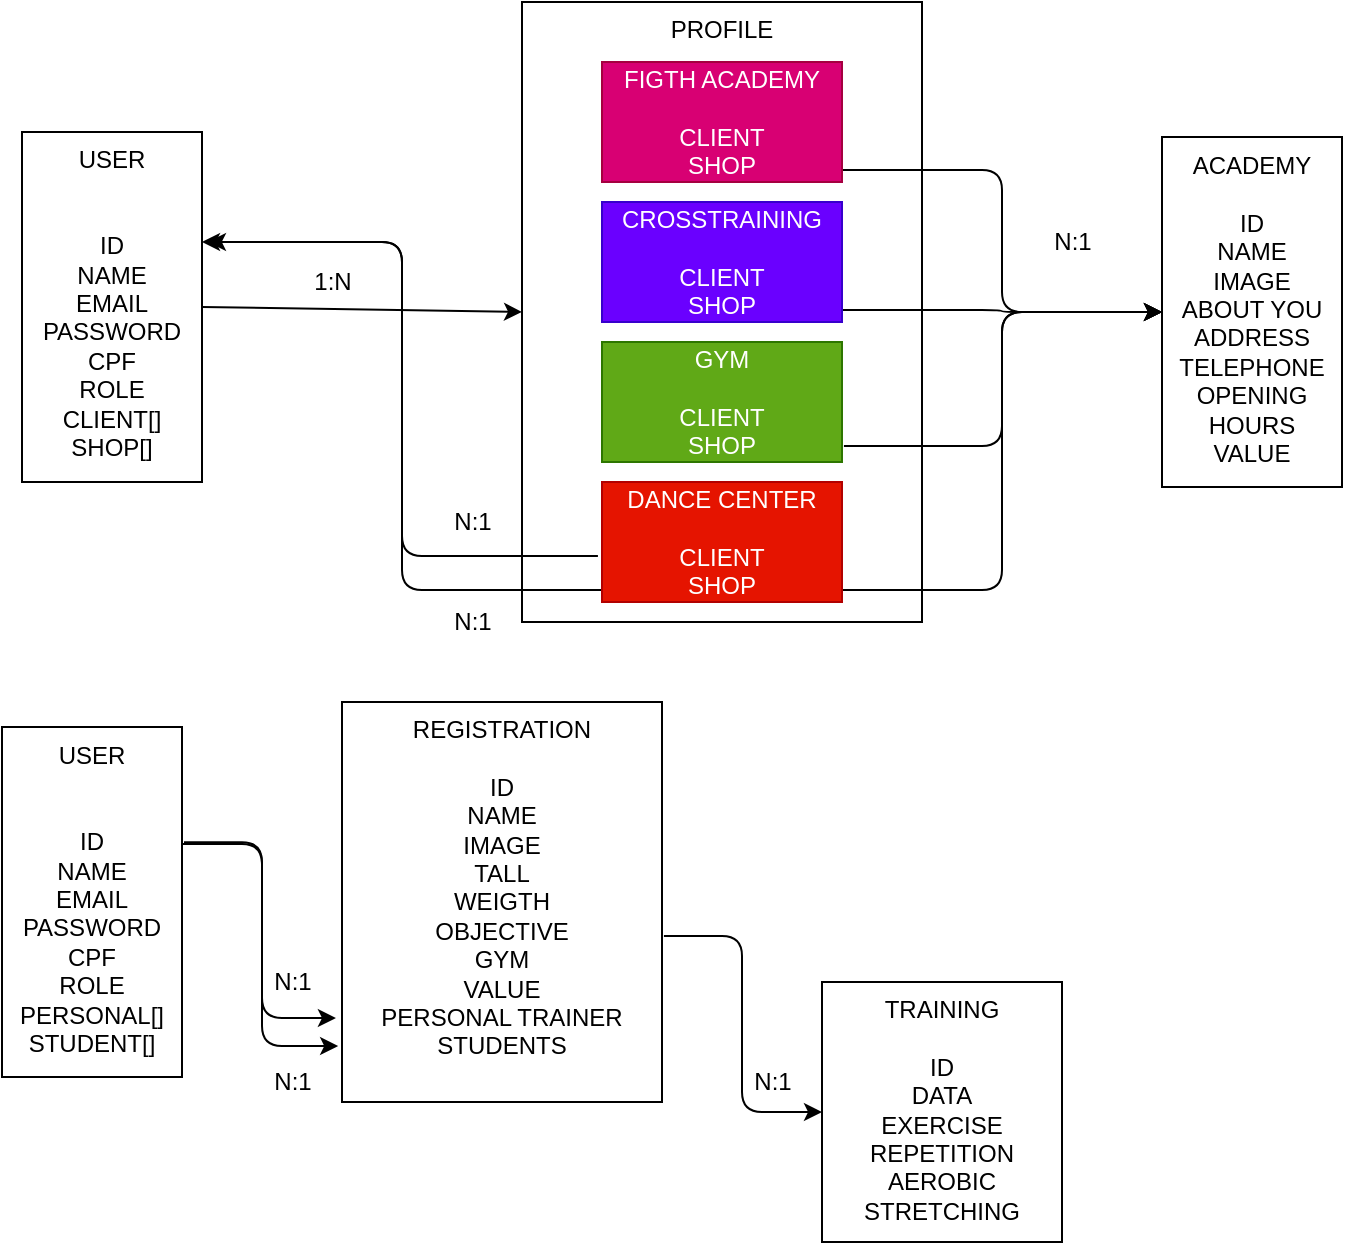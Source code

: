 <mxfile>
    <diagram id="m1aBNfaLXZ6IVHRmzDTM" name="Página-1">
        <mxGraphModel dx="1054" dy="597" grid="1" gridSize="10" guides="1" tooltips="1" connect="1" arrows="1" fold="1" page="1" pageScale="1" pageWidth="827" pageHeight="1169" math="0" shadow="0">
            <root>
                <mxCell id="0"/>
                <mxCell id="1" parent="0"/>
                <mxCell id="7" value="PROFILE" style="rounded=0;whiteSpace=wrap;html=1;fillColor=default;verticalAlign=top;" parent="1" vertex="1">
                    <mxGeometry x="290" y="130" width="200" height="310" as="geometry"/>
                </mxCell>
                <mxCell id="11" style="edgeStyle=none;html=1;exitX=1;exitY=0.5;exitDx=0;exitDy=0;entryX=0;entryY=0.5;entryDx=0;entryDy=0;" parent="1" source="20" target="7" edge="1">
                    <mxGeometry relative="1" as="geometry">
                        <mxPoint x="130" y="325" as="sourcePoint"/>
                    </mxGeometry>
                </mxCell>
                <mxCell id="28" style="edgeStyle=orthogonalEdgeStyle;rounded=1;html=1;fontColor=#FF0000;entryX=0;entryY=0.5;entryDx=0;entryDy=0;exitX=0.992;exitY=0.9;exitDx=0;exitDy=0;exitPerimeter=0;" edge="1" parent="1" source="6" target="25">
                    <mxGeometry relative="1" as="geometry">
                        <mxPoint x="610" y="280" as="targetPoint"/>
                        <mxPoint x="450" y="280" as="sourcePoint"/>
                    </mxGeometry>
                </mxCell>
                <mxCell id="6" value="CROSSTRAINING&lt;br&gt;&lt;br&gt;CLIENT&lt;br&gt;SHOP" style="rounded=0;whiteSpace=wrap;html=1;fillColor=#6a00ff;fontColor=#ffffff;strokeColor=#3700CC;" parent="1" vertex="1">
                    <mxGeometry x="330" y="230" width="120" height="60" as="geometry"/>
                </mxCell>
                <mxCell id="31" style="edgeStyle=orthogonalEdgeStyle;rounded=1;html=1;exitX=1;exitY=0.9;exitDx=0;exitDy=0;entryX=0;entryY=0.5;entryDx=0;entryDy=0;fontColor=#FF0000;exitPerimeter=0;" edge="1" parent="1" source="8" target="25">
                    <mxGeometry relative="1" as="geometry"/>
                </mxCell>
                <mxCell id="8" value="FIGTH ACADEMY&lt;br&gt;&lt;br&gt;CLIENT&lt;br&gt;SHOP" style="rounded=0;whiteSpace=wrap;html=1;fillColor=#d80073;fontColor=#ffffff;strokeColor=#A50040;" parent="1" vertex="1">
                    <mxGeometry x="330" y="160" width="120" height="60" as="geometry"/>
                </mxCell>
                <mxCell id="30" style="edgeStyle=orthogonalEdgeStyle;rounded=1;html=1;exitX=1.008;exitY=0.867;exitDx=0;exitDy=0;entryX=0;entryY=0.5;entryDx=0;entryDy=0;fontColor=#FF0000;exitPerimeter=0;" edge="1" parent="1" source="9" target="25">
                    <mxGeometry relative="1" as="geometry"/>
                </mxCell>
                <mxCell id="9" value="GYM&lt;br&gt;&lt;br&gt;CLIENT&lt;br&gt;SHOP" style="rounded=0;whiteSpace=wrap;html=1;fillColor=#60a917;fontColor=#ffffff;strokeColor=#2D7600;" parent="1" vertex="1">
                    <mxGeometry x="330" y="300" width="120" height="60" as="geometry"/>
                </mxCell>
                <mxCell id="32" style="edgeStyle=orthogonalEdgeStyle;rounded=1;html=1;exitX=0.992;exitY=0.9;exitDx=0;exitDy=0;entryX=0;entryY=0.5;entryDx=0;entryDy=0;fontColor=#FF0000;exitPerimeter=0;" edge="1" parent="1" source="10" target="25">
                    <mxGeometry relative="1" as="geometry"/>
                </mxCell>
                <mxCell id="35" style="edgeStyle=orthogonalEdgeStyle;rounded=1;html=1;exitX=0.017;exitY=0.9;exitDx=0;exitDy=0;fontColor=#FF0000;exitPerimeter=0;entryX=1;entryY=0.314;entryDx=0;entryDy=0;entryPerimeter=0;" edge="1" parent="1" source="10" target="20">
                    <mxGeometry relative="1" as="geometry">
                        <mxPoint x="130" y="240" as="targetPoint"/>
                    </mxGeometry>
                </mxCell>
                <mxCell id="36" style="edgeStyle=orthogonalEdgeStyle;rounded=1;html=1;exitX=-0.017;exitY=0.617;exitDx=0;exitDy=0;fontColor=#FF0000;exitPerimeter=0;entryX=1.033;entryY=0.314;entryDx=0;entryDy=0;entryPerimeter=0;" edge="1" parent="1" source="10" target="20">
                    <mxGeometry relative="1" as="geometry">
                        <mxPoint x="180" y="210" as="targetPoint"/>
                    </mxGeometry>
                </mxCell>
                <mxCell id="10" value="DANCE CENTER&lt;br&gt;&lt;br&gt;CLIENT&lt;br&gt;SHOP" style="rounded=0;whiteSpace=wrap;html=1;fillColor=#e51400;fontColor=#ffffff;strokeColor=#B20000;" parent="1" vertex="1">
                    <mxGeometry x="330" y="370" width="120" height="60" as="geometry"/>
                </mxCell>
                <mxCell id="12" value="1:N" style="text;html=1;align=center;verticalAlign=middle;resizable=0;points=[];autosize=1;strokeColor=none;fillColor=none;" parent="1" vertex="1">
                    <mxGeometry x="180" y="260" width="30" height="20" as="geometry"/>
                </mxCell>
                <mxCell id="18" value="N:1" style="text;html=1;align=center;verticalAlign=middle;resizable=0;points=[];autosize=1;" parent="1" vertex="1">
                    <mxGeometry x="550" y="240" width="30" height="20" as="geometry"/>
                </mxCell>
                <mxCell id="20" value="USER&lt;br&gt;&lt;br&gt;&lt;br&gt;ID&lt;br&gt;NAME&lt;br&gt;EMAIL&lt;br&gt;PASSWORD&lt;br&gt;CPF&lt;br&gt;ROLE&lt;br&gt;CLIENT[]&lt;br&gt;SHOP[]" style="rounded=0;whiteSpace=wrap;html=1;fillColor=default;verticalAlign=top;" parent="1" vertex="1">
                    <mxGeometry x="40" y="195" width="90" height="175" as="geometry"/>
                </mxCell>
                <mxCell id="25" value="ACADEMY&lt;br&gt;&lt;br&gt;ID&lt;br&gt;NAME&lt;br&gt;IMAGE&lt;br&gt;ABOUT YOU&lt;br&gt;ADDRESS&lt;br&gt;TELEPHONE&lt;br&gt;OPENING HOURS&lt;br&gt;VALUE" style="rounded=0;whiteSpace=wrap;html=1;fillColor=default;verticalAlign=top;" parent="1" vertex="1">
                    <mxGeometry x="610" y="197.5" width="90" height="175" as="geometry"/>
                </mxCell>
                <mxCell id="37" value="N:1" style="text;html=1;align=center;verticalAlign=middle;resizable=0;points=[];autosize=1;strokeColor=none;fillColor=none;" parent="1" vertex="1">
                    <mxGeometry x="250" y="380" width="30" height="20" as="geometry"/>
                </mxCell>
                <mxCell id="38" value="N:1" style="text;html=1;align=center;verticalAlign=middle;resizable=0;points=[];autosize=1;strokeColor=none;fillColor=none;" parent="1" vertex="1">
                    <mxGeometry x="250" y="430" width="30" height="20" as="geometry"/>
                </mxCell>
                <mxCell id="44" style="edgeStyle=orthogonalEdgeStyle;html=1;exitX=1;exitY=0.334;exitDx=0;exitDy=0;entryX=-0.019;entryY=0.79;entryDx=0;entryDy=0;entryPerimeter=0;exitPerimeter=0;" edge="1" parent="1" source="40" target="41">
                    <mxGeometry relative="1" as="geometry"/>
                </mxCell>
                <mxCell id="46" style="edgeStyle=orthogonalEdgeStyle;html=1;exitX=1.011;exitY=0.329;exitDx=0;exitDy=0;entryX=-0.012;entryY=0.86;entryDx=0;entryDy=0;entryPerimeter=0;exitPerimeter=0;" edge="1" parent="1" source="40" target="41">
                    <mxGeometry relative="1" as="geometry"/>
                </mxCell>
                <mxCell id="40" value="USER&lt;br&gt;&lt;br&gt;&lt;br&gt;ID&lt;br&gt;NAME&lt;br&gt;EMAIL&lt;br&gt;PASSWORD&lt;br&gt;CPF&lt;br&gt;ROLE&lt;br&gt;PERSONAL[]&lt;br&gt;STUDENT[]" style="rounded=0;whiteSpace=wrap;html=1;fillColor=default;verticalAlign=top;" vertex="1" parent="1">
                    <mxGeometry x="30" y="492.5" width="90" height="175" as="geometry"/>
                </mxCell>
                <mxCell id="49" style="edgeStyle=orthogonalEdgeStyle;html=1;exitX=1.006;exitY=0.585;exitDx=0;exitDy=0;entryX=0;entryY=0.5;entryDx=0;entryDy=0;exitPerimeter=0;" edge="1" parent="1" source="41" target="42">
                    <mxGeometry relative="1" as="geometry"/>
                </mxCell>
                <mxCell id="41" value="REGISTRATION&lt;br&gt;&lt;br&gt;ID&lt;br&gt;NAME&lt;br&gt;IMAGE&lt;br&gt;TALL&lt;br&gt;WEIGTH&lt;br&gt;OBJECTIVE&lt;br&gt;GYM&lt;br&gt;VALUE&lt;br&gt;PERSONAL TRAINER&lt;br&gt;STUDENTS" style="rounded=0;whiteSpace=wrap;html=1;fillColor=default;verticalAlign=top;" vertex="1" parent="1">
                    <mxGeometry x="200" y="480" width="160" height="200" as="geometry"/>
                </mxCell>
                <mxCell id="42" value="TRAINING&lt;br&gt;&lt;br&gt;ID&lt;br&gt;DATA&lt;br&gt;EXERCISE&lt;br&gt;REPETITION&lt;br&gt;AEROBIC&lt;br&gt;STRETCHING" style="rounded=0;whiteSpace=wrap;html=1;fillColor=default;verticalAlign=top;" vertex="1" parent="1">
                    <mxGeometry x="440" y="620" width="120" height="130" as="geometry"/>
                </mxCell>
                <mxCell id="47" value="N:1" style="text;html=1;align=center;verticalAlign=middle;resizable=0;points=[];autosize=1;strokeColor=none;fillColor=none;" vertex="1" parent="1">
                    <mxGeometry x="160" y="610" width="30" height="20" as="geometry"/>
                </mxCell>
                <mxCell id="48" value="N:1" style="text;html=1;align=center;verticalAlign=middle;resizable=0;points=[];autosize=1;strokeColor=none;fillColor=none;" vertex="1" parent="1">
                    <mxGeometry x="160" y="660" width="30" height="20" as="geometry"/>
                </mxCell>
                <mxCell id="50" value="N:1" style="text;html=1;align=center;verticalAlign=middle;resizable=0;points=[];autosize=1;strokeColor=none;fillColor=none;" vertex="1" parent="1">
                    <mxGeometry x="400" y="660" width="30" height="20" as="geometry"/>
                </mxCell>
            </root>
        </mxGraphModel>
    </diagram>
</mxfile>